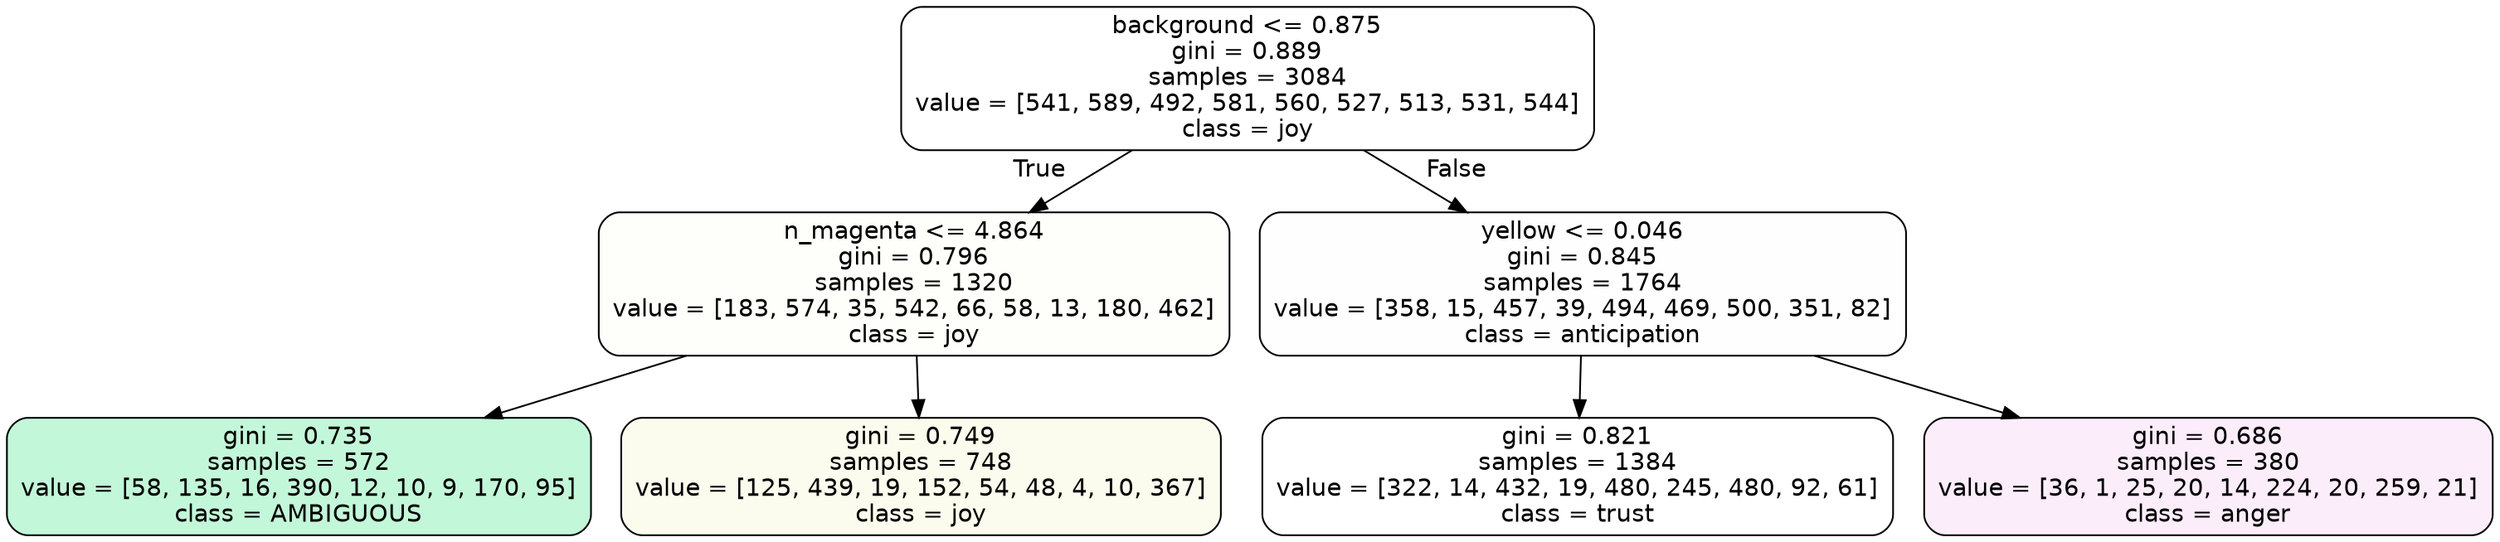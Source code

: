 digraph Tree {
node [shape=box, style="filled, rounded", color="black", fontname=helvetica] ;
edge [fontname=helvetica] ;
0 [label="background <= 0.875\ngini = 0.889\nsamples = 3084\nvalue = [541, 589, 492, 581, 560, 527, 513, 531, 544]\nclass = joy", fillcolor="#d7e53900"] ;
1 [label="n_magenta <= 4.864\ngini = 0.796\nsamples = 1320\nvalue = [183, 574, 35, 542, 66, 58, 13, 180, 462]\nclass = joy", fillcolor="#d7e53905"] ;
0 -> 1 [labeldistance=2.5, labelangle=45, headlabel="True"] ;
2 [label="gini = 0.735\nsamples = 572\nvalue = [58, 135, 16, 390, 12, 10, 9, 170, 95]\nclass = AMBIGUOUS", fillcolor="#39e5814d"] ;
1 -> 2 ;
3 [label="gini = 0.749\nsamples = 748\nvalue = [125, 439, 19, 152, 54, 48, 4, 10, 367]\nclass = joy", fillcolor="#d7e53916"] ;
1 -> 3 ;
4 [label="yellow <= 0.046\ngini = 0.845\nsamples = 1764\nvalue = [358, 15, 457, 39, 494, 469, 500, 351, 82]\nclass = anticipation", fillcolor="#8139e501"] ;
0 -> 4 [labeldistance=2.5, labelangle=-45, headlabel="False"] ;
5 [label="gini = 0.821\nsamples = 1384\nvalue = [322, 14, 432, 19, 480, 245, 480, 92, 61]\nclass = trust", fillcolor="#39d7e500"] ;
4 -> 5 ;
6 [label="gini = 0.686\nsamples = 380\nvalue = [36, 1, 25, 20, 14, 224, 20, 259, 21]\nclass = anger", fillcolor="#e539d717"] ;
4 -> 6 ;
}